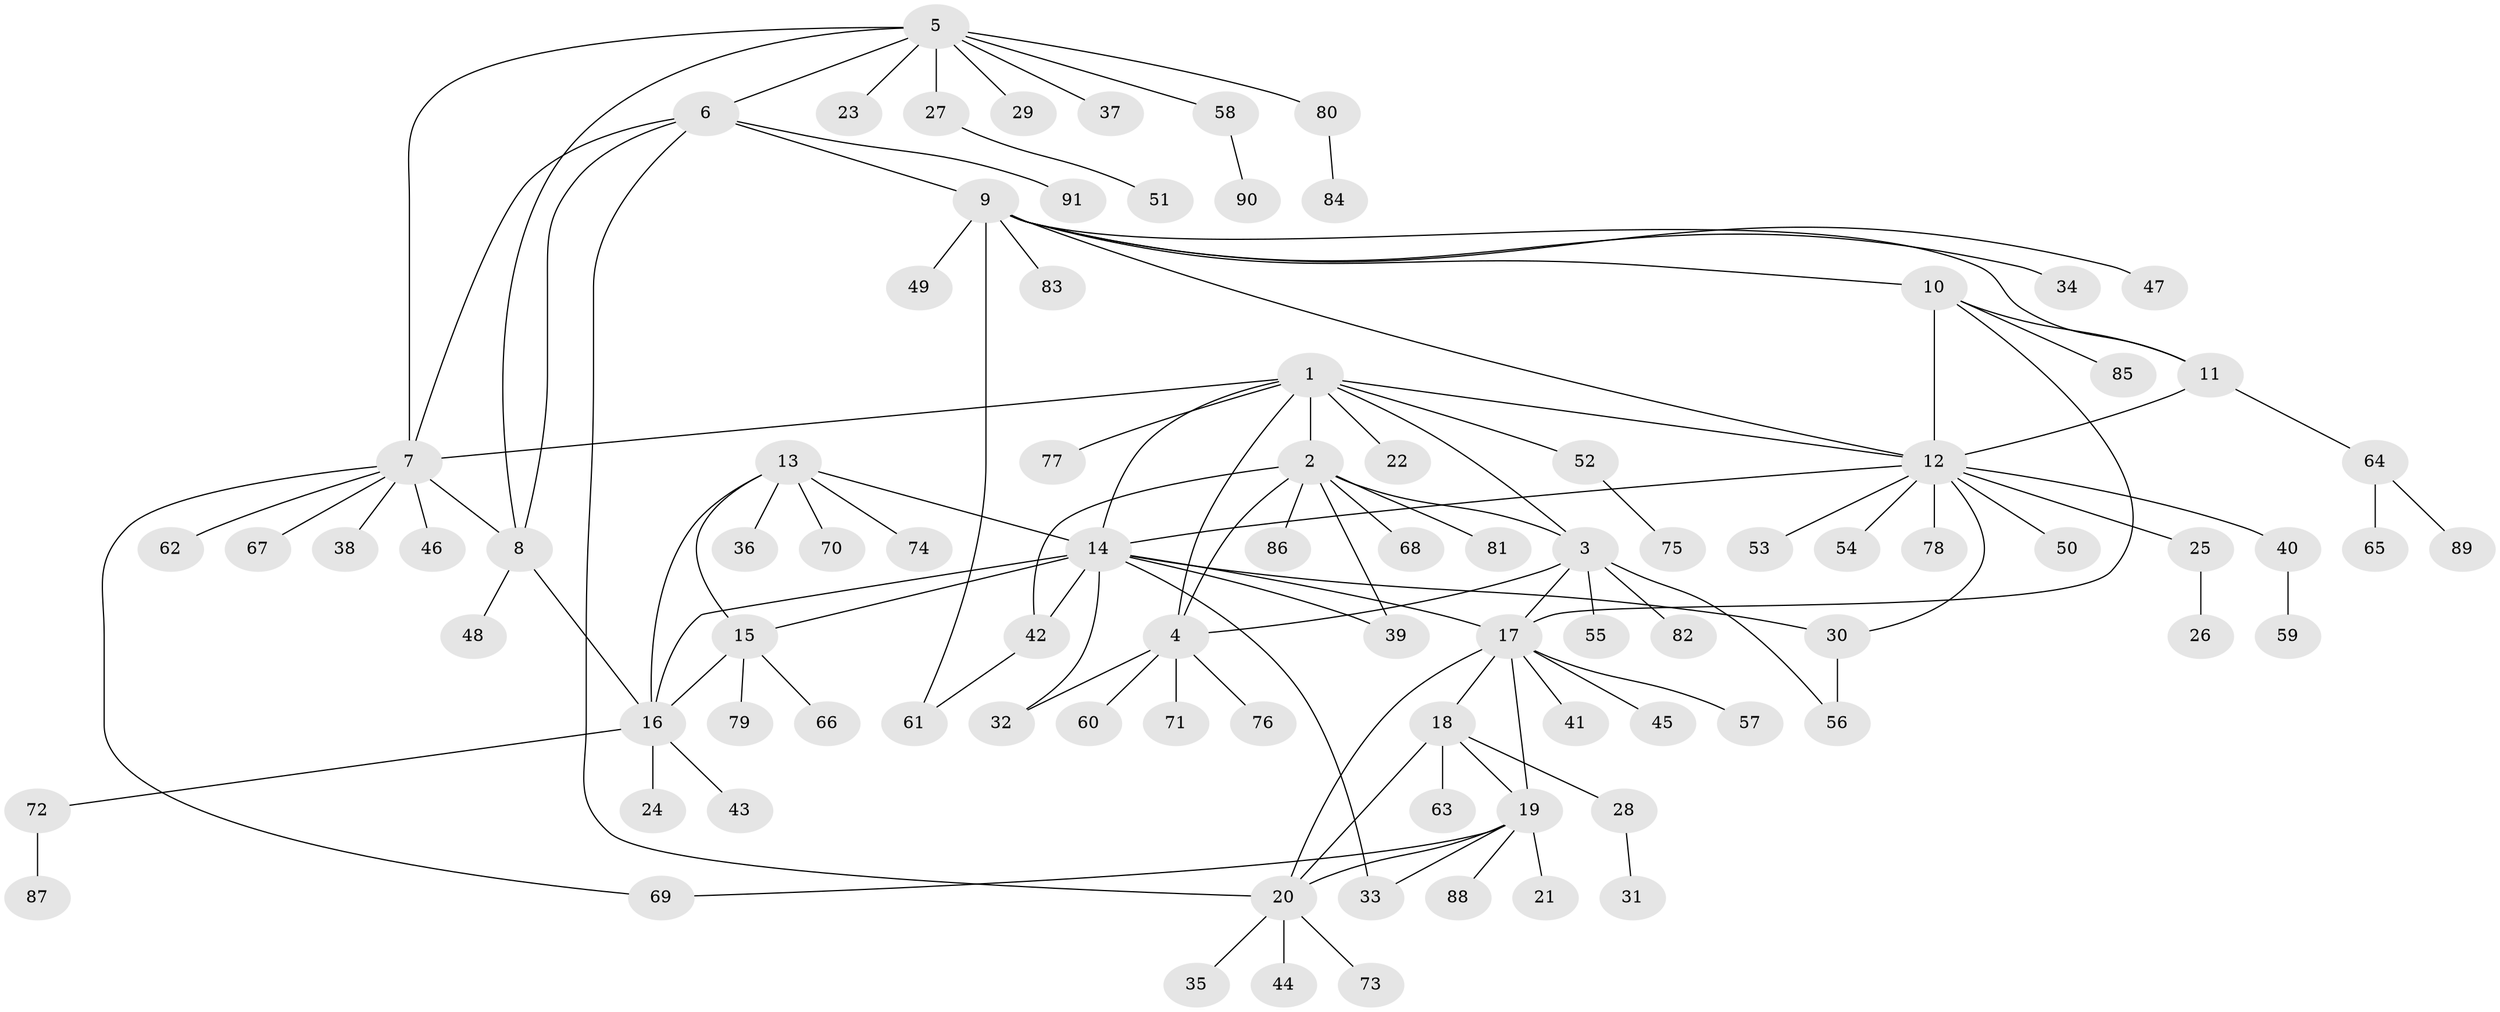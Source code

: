 // Generated by graph-tools (version 1.1) at 2025/02/03/09/25 03:02:40]
// undirected, 91 vertices, 119 edges
graph export_dot {
graph [start="1"]
  node [color=gray90,style=filled];
  1;
  2;
  3;
  4;
  5;
  6;
  7;
  8;
  9;
  10;
  11;
  12;
  13;
  14;
  15;
  16;
  17;
  18;
  19;
  20;
  21;
  22;
  23;
  24;
  25;
  26;
  27;
  28;
  29;
  30;
  31;
  32;
  33;
  34;
  35;
  36;
  37;
  38;
  39;
  40;
  41;
  42;
  43;
  44;
  45;
  46;
  47;
  48;
  49;
  50;
  51;
  52;
  53;
  54;
  55;
  56;
  57;
  58;
  59;
  60;
  61;
  62;
  63;
  64;
  65;
  66;
  67;
  68;
  69;
  70;
  71;
  72;
  73;
  74;
  75;
  76;
  77;
  78;
  79;
  80;
  81;
  82;
  83;
  84;
  85;
  86;
  87;
  88;
  89;
  90;
  91;
  1 -- 2;
  1 -- 3;
  1 -- 4;
  1 -- 7;
  1 -- 12;
  1 -- 14;
  1 -- 22;
  1 -- 52;
  1 -- 77;
  2 -- 3;
  2 -- 4;
  2 -- 39;
  2 -- 42;
  2 -- 68;
  2 -- 81;
  2 -- 86;
  3 -- 4;
  3 -- 17;
  3 -- 55;
  3 -- 56;
  3 -- 82;
  4 -- 32;
  4 -- 60;
  4 -- 71;
  4 -- 76;
  5 -- 6;
  5 -- 7;
  5 -- 8;
  5 -- 23;
  5 -- 27;
  5 -- 29;
  5 -- 37;
  5 -- 58;
  5 -- 80;
  6 -- 7;
  6 -- 8;
  6 -- 9;
  6 -- 20;
  6 -- 91;
  7 -- 8;
  7 -- 38;
  7 -- 46;
  7 -- 62;
  7 -- 67;
  7 -- 69;
  8 -- 16;
  8 -- 48;
  9 -- 10;
  9 -- 11;
  9 -- 12;
  9 -- 34;
  9 -- 47;
  9 -- 49;
  9 -- 61;
  9 -- 83;
  10 -- 11;
  10 -- 12;
  10 -- 17;
  10 -- 85;
  11 -- 12;
  11 -- 64;
  12 -- 14;
  12 -- 25;
  12 -- 30;
  12 -- 40;
  12 -- 50;
  12 -- 53;
  12 -- 54;
  12 -- 78;
  13 -- 14;
  13 -- 15;
  13 -- 16;
  13 -- 36;
  13 -- 70;
  13 -- 74;
  14 -- 15;
  14 -- 16;
  14 -- 17;
  14 -- 30;
  14 -- 32;
  14 -- 33;
  14 -- 39;
  14 -- 42;
  15 -- 16;
  15 -- 66;
  15 -- 79;
  16 -- 24;
  16 -- 43;
  16 -- 72;
  17 -- 18;
  17 -- 19;
  17 -- 20;
  17 -- 41;
  17 -- 45;
  17 -- 57;
  18 -- 19;
  18 -- 20;
  18 -- 28;
  18 -- 63;
  19 -- 20;
  19 -- 21;
  19 -- 33;
  19 -- 69;
  19 -- 88;
  20 -- 35;
  20 -- 44;
  20 -- 73;
  25 -- 26;
  27 -- 51;
  28 -- 31;
  30 -- 56;
  40 -- 59;
  42 -- 61;
  52 -- 75;
  58 -- 90;
  64 -- 65;
  64 -- 89;
  72 -- 87;
  80 -- 84;
}
